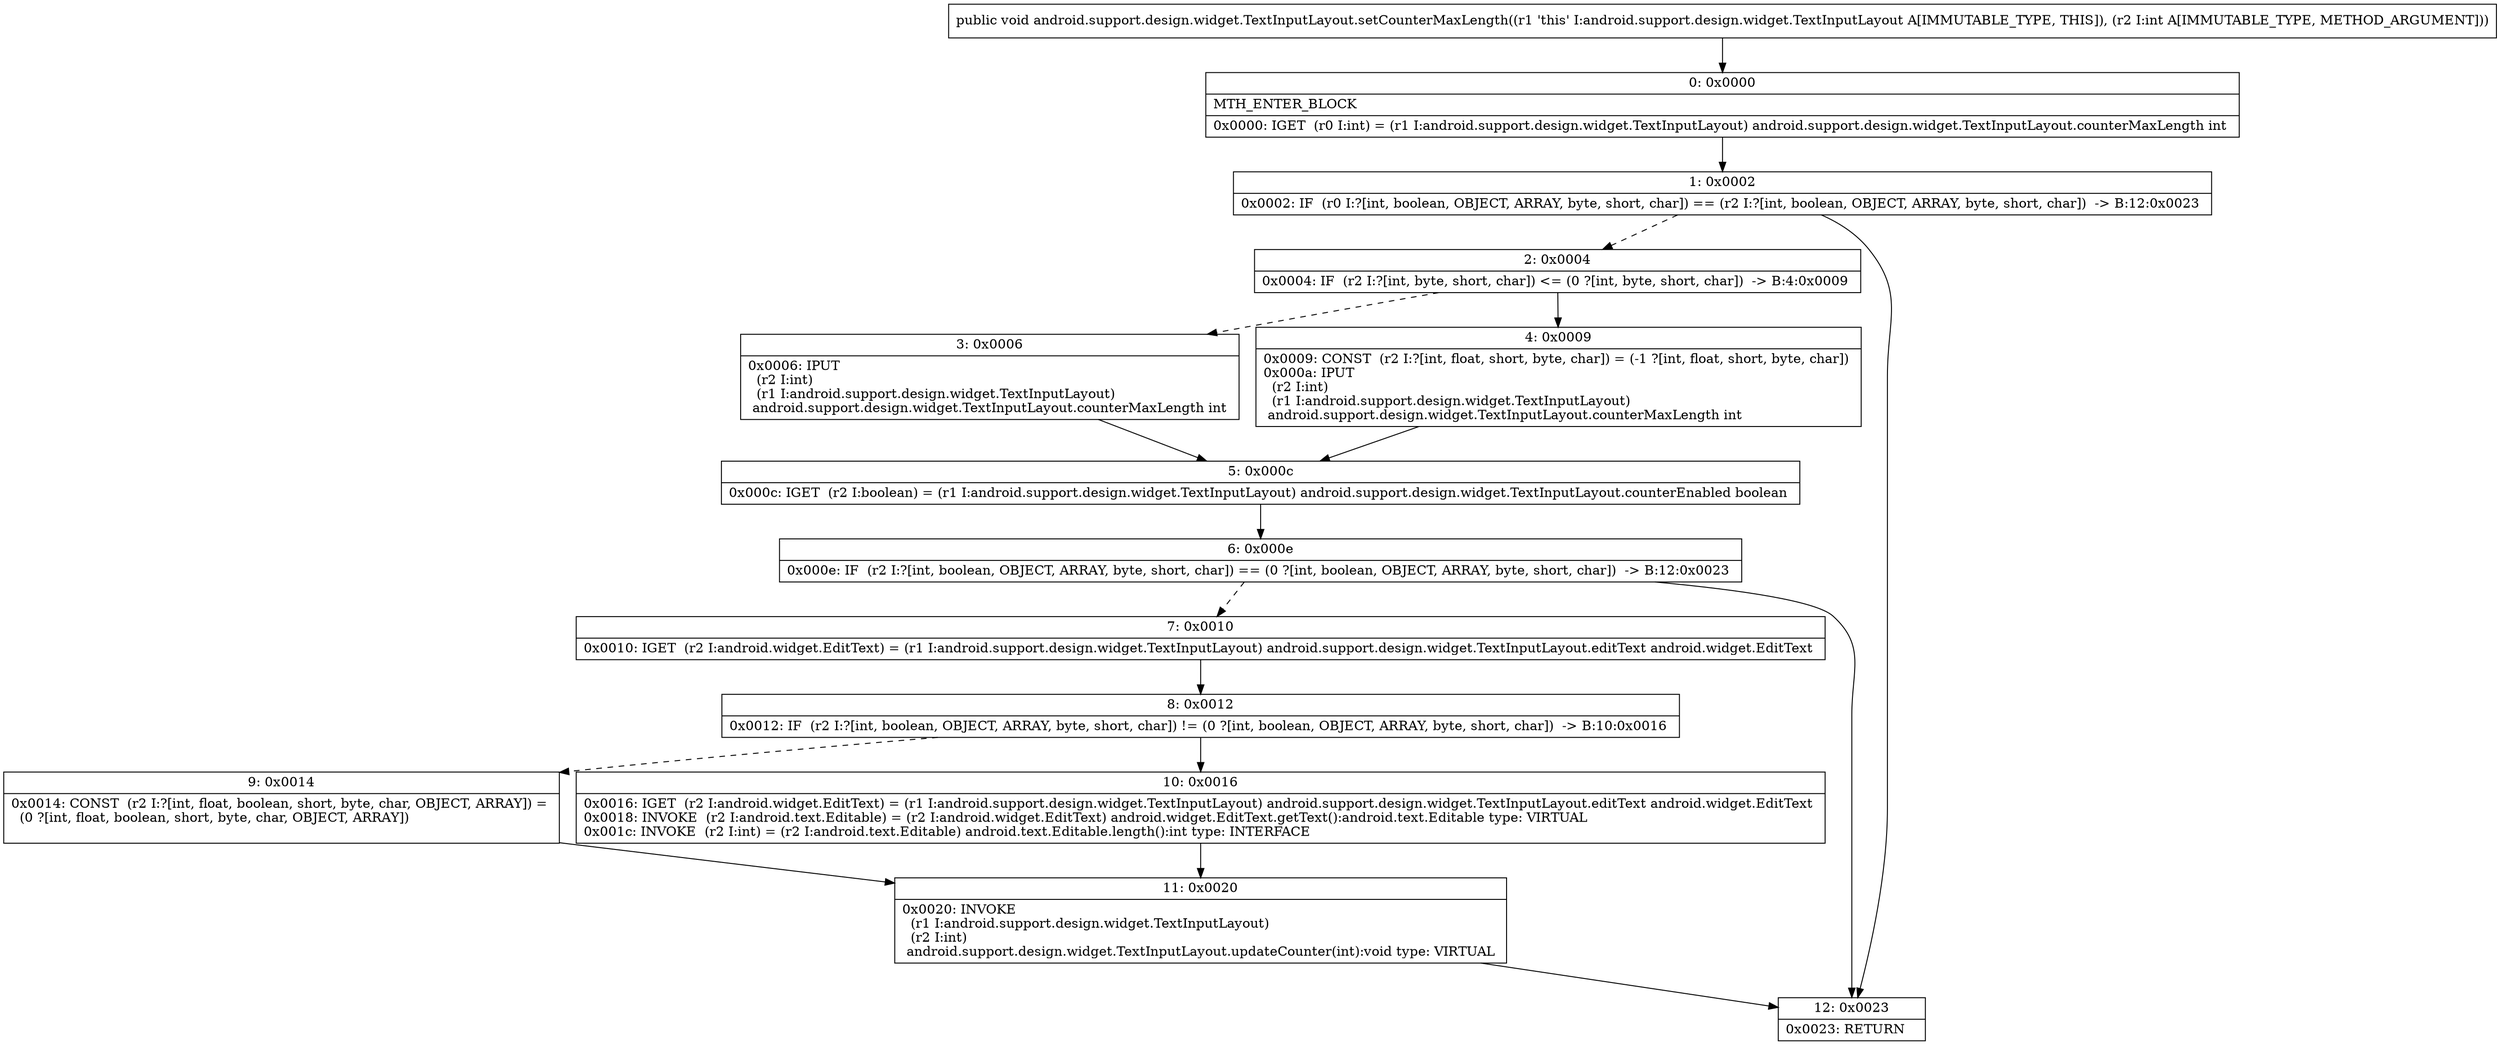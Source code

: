 digraph "CFG forandroid.support.design.widget.TextInputLayout.setCounterMaxLength(I)V" {
Node_0 [shape=record,label="{0\:\ 0x0000|MTH_ENTER_BLOCK\l|0x0000: IGET  (r0 I:int) = (r1 I:android.support.design.widget.TextInputLayout) android.support.design.widget.TextInputLayout.counterMaxLength int \l}"];
Node_1 [shape=record,label="{1\:\ 0x0002|0x0002: IF  (r0 I:?[int, boolean, OBJECT, ARRAY, byte, short, char]) == (r2 I:?[int, boolean, OBJECT, ARRAY, byte, short, char])  \-\> B:12:0x0023 \l}"];
Node_2 [shape=record,label="{2\:\ 0x0004|0x0004: IF  (r2 I:?[int, byte, short, char]) \<= (0 ?[int, byte, short, char])  \-\> B:4:0x0009 \l}"];
Node_3 [shape=record,label="{3\:\ 0x0006|0x0006: IPUT  \l  (r2 I:int)\l  (r1 I:android.support.design.widget.TextInputLayout)\l android.support.design.widget.TextInputLayout.counterMaxLength int \l}"];
Node_4 [shape=record,label="{4\:\ 0x0009|0x0009: CONST  (r2 I:?[int, float, short, byte, char]) = (\-1 ?[int, float, short, byte, char]) \l0x000a: IPUT  \l  (r2 I:int)\l  (r1 I:android.support.design.widget.TextInputLayout)\l android.support.design.widget.TextInputLayout.counterMaxLength int \l}"];
Node_5 [shape=record,label="{5\:\ 0x000c|0x000c: IGET  (r2 I:boolean) = (r1 I:android.support.design.widget.TextInputLayout) android.support.design.widget.TextInputLayout.counterEnabled boolean \l}"];
Node_6 [shape=record,label="{6\:\ 0x000e|0x000e: IF  (r2 I:?[int, boolean, OBJECT, ARRAY, byte, short, char]) == (0 ?[int, boolean, OBJECT, ARRAY, byte, short, char])  \-\> B:12:0x0023 \l}"];
Node_7 [shape=record,label="{7\:\ 0x0010|0x0010: IGET  (r2 I:android.widget.EditText) = (r1 I:android.support.design.widget.TextInputLayout) android.support.design.widget.TextInputLayout.editText android.widget.EditText \l}"];
Node_8 [shape=record,label="{8\:\ 0x0012|0x0012: IF  (r2 I:?[int, boolean, OBJECT, ARRAY, byte, short, char]) != (0 ?[int, boolean, OBJECT, ARRAY, byte, short, char])  \-\> B:10:0x0016 \l}"];
Node_9 [shape=record,label="{9\:\ 0x0014|0x0014: CONST  (r2 I:?[int, float, boolean, short, byte, char, OBJECT, ARRAY]) = \l  (0 ?[int, float, boolean, short, byte, char, OBJECT, ARRAY])\l \l}"];
Node_10 [shape=record,label="{10\:\ 0x0016|0x0016: IGET  (r2 I:android.widget.EditText) = (r1 I:android.support.design.widget.TextInputLayout) android.support.design.widget.TextInputLayout.editText android.widget.EditText \l0x0018: INVOKE  (r2 I:android.text.Editable) = (r2 I:android.widget.EditText) android.widget.EditText.getText():android.text.Editable type: VIRTUAL \l0x001c: INVOKE  (r2 I:int) = (r2 I:android.text.Editable) android.text.Editable.length():int type: INTERFACE \l}"];
Node_11 [shape=record,label="{11\:\ 0x0020|0x0020: INVOKE  \l  (r1 I:android.support.design.widget.TextInputLayout)\l  (r2 I:int)\l android.support.design.widget.TextInputLayout.updateCounter(int):void type: VIRTUAL \l}"];
Node_12 [shape=record,label="{12\:\ 0x0023|0x0023: RETURN   \l}"];
MethodNode[shape=record,label="{public void android.support.design.widget.TextInputLayout.setCounterMaxLength((r1 'this' I:android.support.design.widget.TextInputLayout A[IMMUTABLE_TYPE, THIS]), (r2 I:int A[IMMUTABLE_TYPE, METHOD_ARGUMENT])) }"];
MethodNode -> Node_0;
Node_0 -> Node_1;
Node_1 -> Node_2[style=dashed];
Node_1 -> Node_12;
Node_2 -> Node_3[style=dashed];
Node_2 -> Node_4;
Node_3 -> Node_5;
Node_4 -> Node_5;
Node_5 -> Node_6;
Node_6 -> Node_7[style=dashed];
Node_6 -> Node_12;
Node_7 -> Node_8;
Node_8 -> Node_9[style=dashed];
Node_8 -> Node_10;
Node_9 -> Node_11;
Node_10 -> Node_11;
Node_11 -> Node_12;
}

